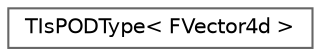 digraph "Graphical Class Hierarchy"
{
 // INTERACTIVE_SVG=YES
 // LATEX_PDF_SIZE
  bgcolor="transparent";
  edge [fontname=Helvetica,fontsize=10,labelfontname=Helvetica,labelfontsize=10];
  node [fontname=Helvetica,fontsize=10,shape=box,height=0.2,width=0.4];
  rankdir="LR";
  Node0 [id="Node000000",label="TIsPODType\< FVector4d \>",height=0.2,width=0.4,color="grey40", fillcolor="white", style="filled",URL="$de/d25/structTIsPODType_3_01FVector4d_01_4.html",tooltip=" "];
}
